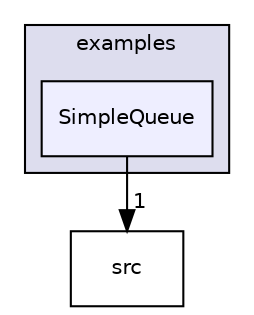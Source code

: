 digraph "examples/SimpleQueue" {
  compound=true
  node [ fontsize="10", fontname="Helvetica"];
  edge [ labelfontsize="10", labelfontname="Helvetica"];
  subgraph clusterdir_d28a4824dc47e487b107a5db32ef43c4 {
    graph [ bgcolor="#ddddee", pencolor="black", label="examples" fontname="Helvetica", fontsize="10", URL="dir_d28a4824dc47e487b107a5db32ef43c4.html"]
  dir_dc3ba26e27f31e86e242a129af5362dd [shape=box, label="SimpleQueue", style="filled", fillcolor="#eeeeff", pencolor="black", URL="dir_dc3ba26e27f31e86e242a129af5362dd.html"];
  }
  dir_68267d1309a1af8e8297ef4c3efbcdba [shape=box label="src" URL="dir_68267d1309a1af8e8297ef4c3efbcdba.html"];
  dir_dc3ba26e27f31e86e242a129af5362dd->dir_68267d1309a1af8e8297ef4c3efbcdba [headlabel="1", labeldistance=1.5 headhref="dir_000003_000004.html"];
}
